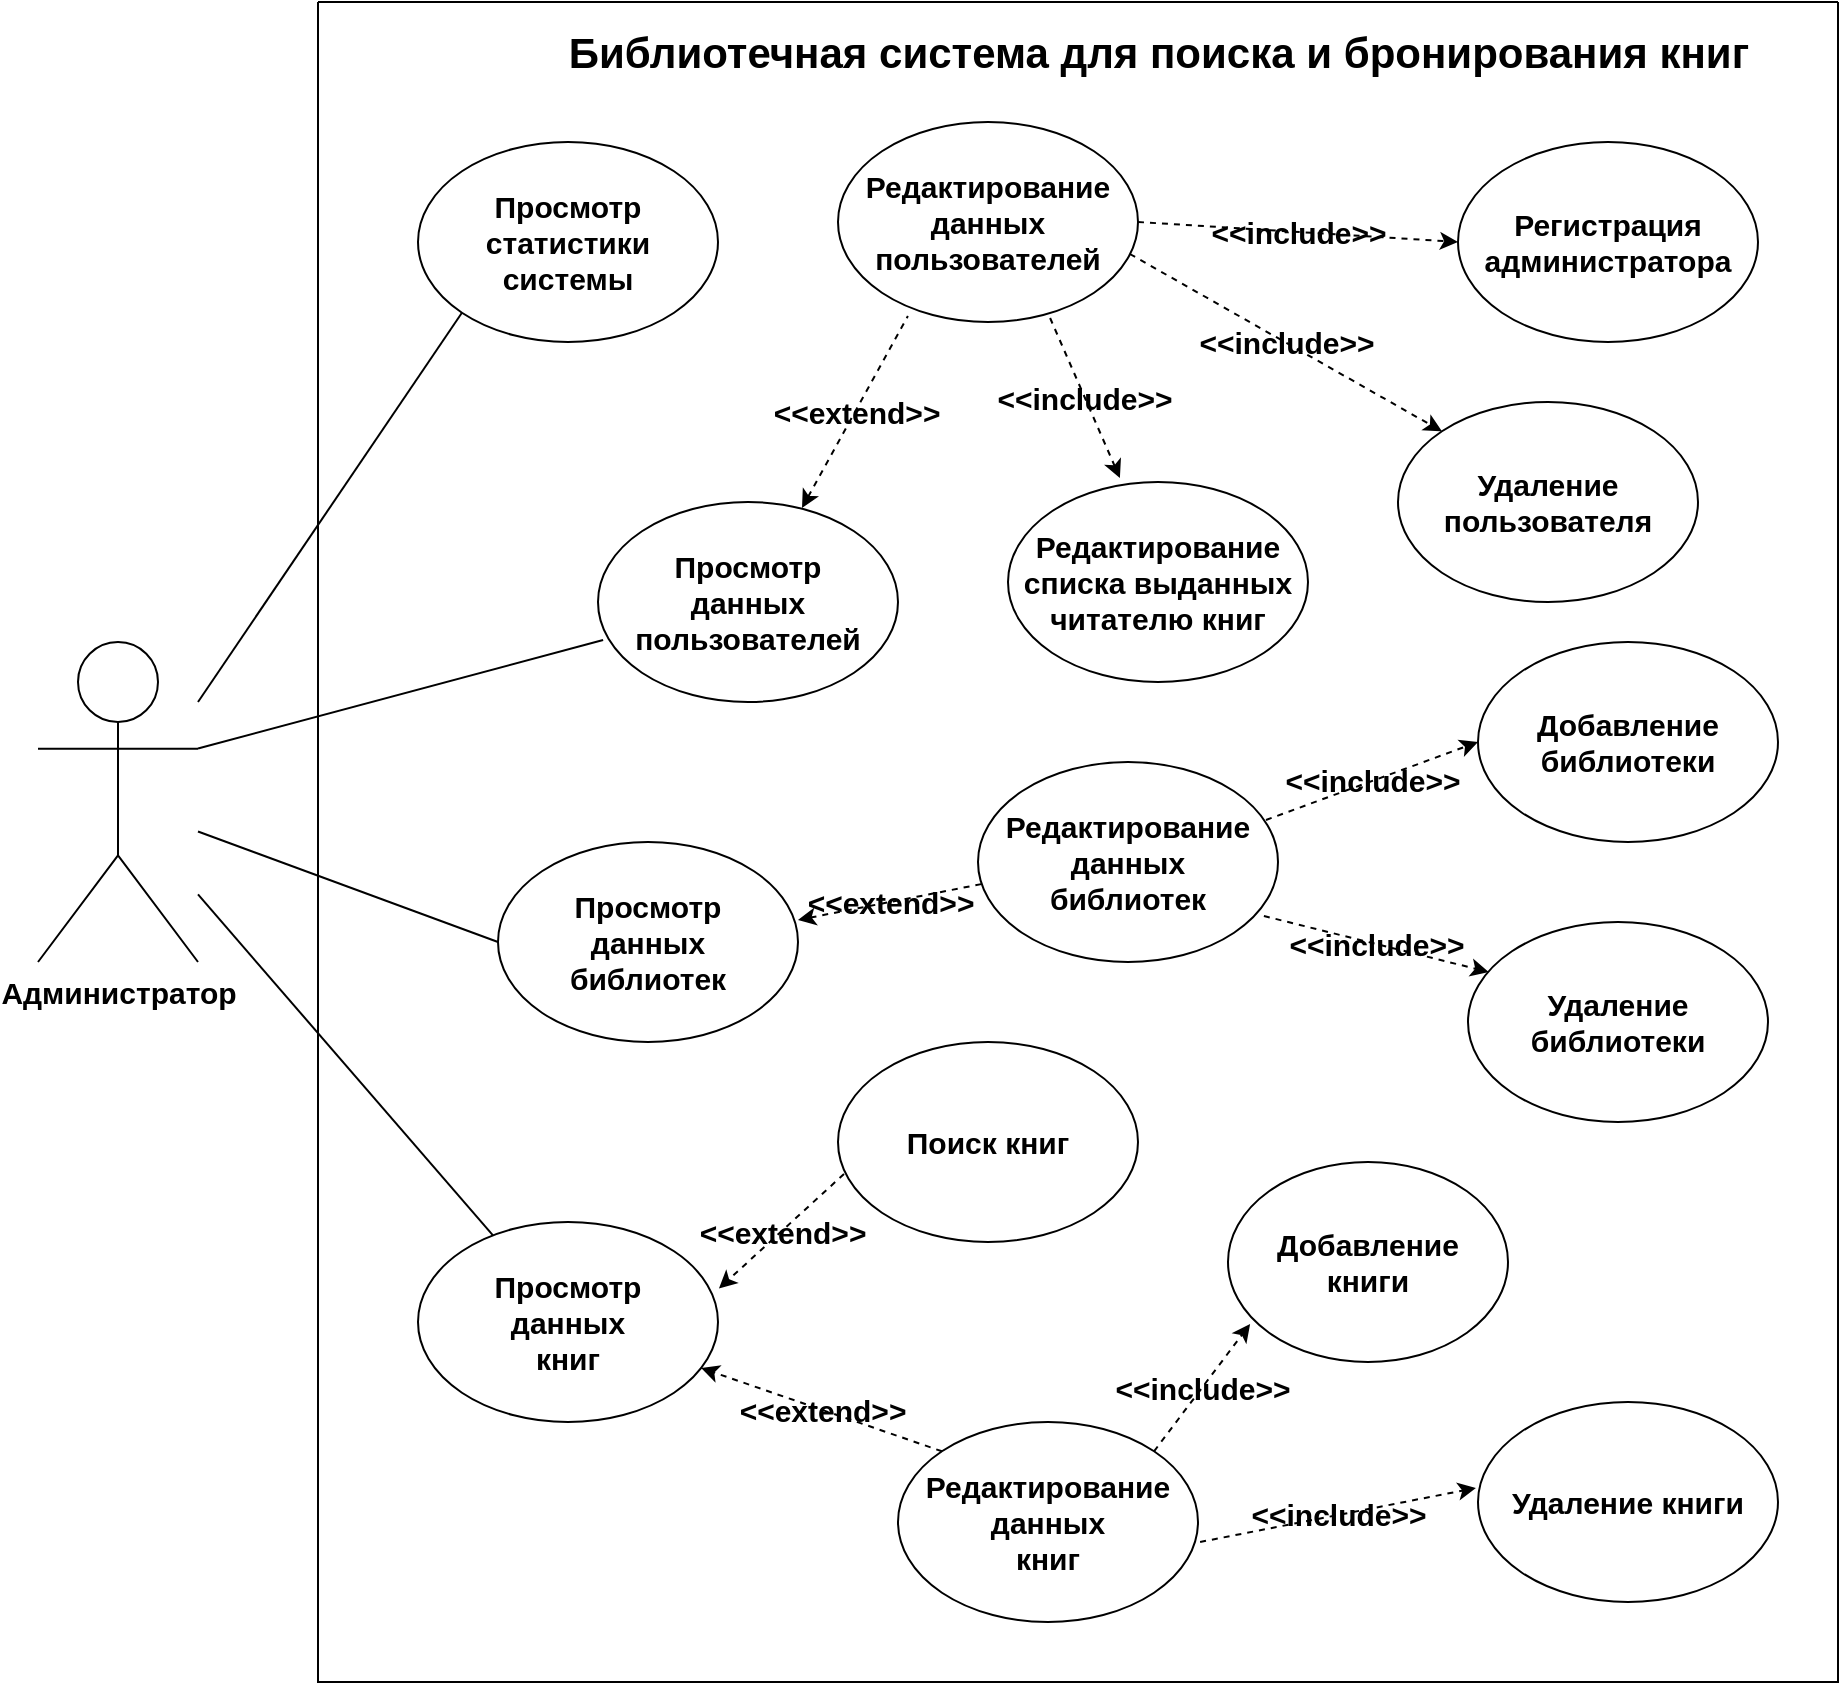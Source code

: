 <mxfile version="14.6.13" type="device"><diagram id="1eEwsLm97YfKVC_2imgf" name="Page-1"><mxGraphModel dx="1486" dy="1326" grid="1" gridSize="10" guides="1" tooltips="1" connect="1" arrows="1" fold="1" page="0" pageScale="1" pageWidth="827" pageHeight="1169" math="0" shadow="0"><root><mxCell id="0"/><mxCell id="1" parent="0"/><mxCell id="nC8xY-jUYGHmh64Gt1b1-9" style="rounded=0;orthogonalLoop=1;jettySize=auto;html=1;entryX=0.017;entryY=0.69;entryDx=0;entryDy=0;endArrow=none;endFill=0;fontSize=15;fontStyle=1;labelBackgroundColor=none;entryPerimeter=0;exitX=1;exitY=0.333;exitDx=0;exitDy=0;exitPerimeter=0;" parent="1" source="nC8xY-jUYGHmh64Gt1b1-1" target="nC8xY-jUYGHmh64Gt1b1-4" edge="1"><mxGeometry relative="1" as="geometry"><mxPoint x="-40" y="240" as="sourcePoint"/></mxGeometry></mxCell><mxCell id="nC8xY-jUYGHmh64Gt1b1-10" style="edgeStyle=none;rounded=0;orthogonalLoop=1;jettySize=auto;html=1;entryX=0;entryY=0.5;entryDx=0;entryDy=0;endArrow=none;endFill=0;fontSize=15;fontStyle=1;labelBackgroundColor=none;" parent="1" source="nC8xY-jUYGHmh64Gt1b1-1" target="nC8xY-jUYGHmh64Gt1b1-5" edge="1"><mxGeometry relative="1" as="geometry"><mxPoint x="-20" y="253" as="sourcePoint"/></mxGeometry></mxCell><mxCell id="nC8xY-jUYGHmh64Gt1b1-1" value="Администратор" style="shape=umlActor;verticalLabelPosition=bottom;verticalAlign=top;html=1;outlineConnect=0;fontSize=15;fontStyle=1;labelBackgroundColor=none;fillColor=none;" parent="1" vertex="1"><mxGeometry x="-120" y="200" width="80" height="160" as="geometry"/></mxCell><mxCell id="nC8xY-jUYGHmh64Gt1b1-2" value="" style="swimlane;startSize=0;fontSize=15;fontStyle=1;labelBackgroundColor=none;" parent="1" vertex="1"><mxGeometry x="20" y="-120" width="760" height="840" as="geometry"/></mxCell><mxCell id="nC8xY-jUYGHmh64Gt1b1-3" value="&lt;font style=&quot;font-size: 21px&quot;&gt;Библиотечная система для поиска и бронирования книг&lt;/font&gt;" style="text;html=1;align=center;verticalAlign=middle;resizable=0;points=[];autosize=1;strokeColor=none;fontSize=15;fontStyle=1;labelBackgroundColor=none;" parent="nC8xY-jUYGHmh64Gt1b1-2" vertex="1"><mxGeometry x="115" y="10" width="610" height="30" as="geometry"/></mxCell><mxCell id="nC8xY-jUYGHmh64Gt1b1-27" value="&amp;lt;&amp;lt;extend&amp;gt;&amp;gt;" style="edgeStyle=none;rounded=0;orthogonalLoop=1;jettySize=auto;html=1;exitX=0.68;exitY=0.03;exitDx=0;exitDy=0;dashed=1;endArrow=none;endFill=0;startArrow=classic;startFill=1;fontSize=15;fontStyle=1;labelBackgroundColor=none;exitPerimeter=0;entryX=0.233;entryY=0.97;entryDx=0;entryDy=0;entryPerimeter=0;" parent="nC8xY-jUYGHmh64Gt1b1-2" source="nC8xY-jUYGHmh64Gt1b1-4" target="nC8xY-jUYGHmh64Gt1b1-26" edge="1"><mxGeometry relative="1" as="geometry"/></mxCell><mxCell id="nC8xY-jUYGHmh64Gt1b1-4" value="Просмотр&lt;br&gt;данных&lt;br&gt;пользователей" style="ellipse;whiteSpace=wrap;html=1;fontSize=15;fontStyle=1;labelBackgroundColor=none;fillColor=none;" parent="nC8xY-jUYGHmh64Gt1b1-2" vertex="1"><mxGeometry x="140" y="250" width="150" height="100" as="geometry"/></mxCell><mxCell id="nC8xY-jUYGHmh64Gt1b1-5" value="Просмотр&lt;br&gt;данных&lt;br&gt;библиотек" style="ellipse;whiteSpace=wrap;html=1;fontSize=15;fontStyle=1;labelBackgroundColor=none;fillColor=none;" parent="nC8xY-jUYGHmh64Gt1b1-2" vertex="1"><mxGeometry x="90" y="420" width="150" height="100" as="geometry"/></mxCell><mxCell id="nC8xY-jUYGHmh64Gt1b1-19" value="Регистрация администратора" style="ellipse;whiteSpace=wrap;html=1;fontSize=15;fontStyle=1;labelBackgroundColor=none;fillColor=none;" parent="nC8xY-jUYGHmh64Gt1b1-2" vertex="1"><mxGeometry x="570" y="70" width="150" height="100" as="geometry"/></mxCell><mxCell id="nC8xY-jUYGHmh64Gt1b1-23" value="Удаление пользователя" style="ellipse;whiteSpace=wrap;html=1;fontSize=15;fontStyle=1;labelBackgroundColor=none;fillColor=none;" parent="nC8xY-jUYGHmh64Gt1b1-2" vertex="1"><mxGeometry x="540" y="200" width="150" height="100" as="geometry"/></mxCell><mxCell id="nC8xY-jUYGHmh64Gt1b1-28" value="&amp;lt;&amp;lt;include&amp;gt;&amp;gt;" style="edgeStyle=none;rounded=0;orthogonalLoop=1;jettySize=auto;html=1;exitX=1;exitY=0.5;exitDx=0;exitDy=0;entryX=0;entryY=0.5;entryDx=0;entryDy=0;dashed=1;startArrow=none;startFill=0;endArrow=classic;endFill=1;fontSize=15;fontStyle=1;labelBackgroundColor=none;" parent="nC8xY-jUYGHmh64Gt1b1-2" source="nC8xY-jUYGHmh64Gt1b1-26" target="nC8xY-jUYGHmh64Gt1b1-19" edge="1"><mxGeometry relative="1" as="geometry"/></mxCell><mxCell id="nC8xY-jUYGHmh64Gt1b1-29" value="&amp;lt;&amp;lt;include&amp;gt;&amp;gt;" style="edgeStyle=none;rounded=0;orthogonalLoop=1;jettySize=auto;html=1;exitX=0.973;exitY=0.66;exitDx=0;exitDy=0;entryX=0;entryY=0;entryDx=0;entryDy=0;dashed=1;startArrow=none;startFill=0;endArrow=classic;endFill=1;fontSize=15;fontStyle=1;labelBackgroundColor=none;exitPerimeter=0;" parent="nC8xY-jUYGHmh64Gt1b1-2" source="nC8xY-jUYGHmh64Gt1b1-26" target="nC8xY-jUYGHmh64Gt1b1-23" edge="1"><mxGeometry relative="1" as="geometry"/></mxCell><mxCell id="nC8xY-jUYGHmh64Gt1b1-26" value="Редактирование данных пользователей" style="ellipse;whiteSpace=wrap;html=1;fontSize=15;fontStyle=1;labelBackgroundColor=none;fillColor=none;" parent="nC8xY-jUYGHmh64Gt1b1-2" vertex="1"><mxGeometry x="260" y="60" width="150" height="100" as="geometry"/></mxCell><mxCell id="nC8xY-jUYGHmh64Gt1b1-36" value="Просмотр&lt;br&gt;данных&lt;br&gt;книг" style="ellipse;whiteSpace=wrap;html=1;fontSize=15;fontStyle=1;labelBackgroundColor=none;fillColor=none;" parent="nC8xY-jUYGHmh64Gt1b1-2" vertex="1"><mxGeometry x="50" y="610" width="150" height="100" as="geometry"/></mxCell><mxCell id="nC8xY-jUYGHmh64Gt1b1-51" value="&lt;span style=&quot;font-weight: 700&quot;&gt;&amp;lt;&amp;lt;extend&amp;gt;&amp;gt;&lt;/span&gt;" style="edgeStyle=none;rounded=0;orthogonalLoop=1;jettySize=auto;html=1;exitX=0;exitY=0;exitDx=0;exitDy=0;fontSize=15;startArrow=none;startFill=0;endArrow=classic;endFill=1;dashed=1;labelBackgroundColor=none;" parent="nC8xY-jUYGHmh64Gt1b1-2" source="nC8xY-jUYGHmh64Gt1b1-50" target="nC8xY-jUYGHmh64Gt1b1-36" edge="1"><mxGeometry relative="1" as="geometry"/></mxCell><mxCell id="nC8xY-jUYGHmh64Gt1b1-54" value="&lt;span style=&quot;font-weight: 700&quot;&gt;&amp;lt;&amp;lt;include&amp;gt;&amp;gt;&lt;/span&gt;" style="edgeStyle=none;rounded=0;orthogonalLoop=1;jettySize=auto;html=1;exitX=1;exitY=0;exitDx=0;exitDy=0;entryX=0.079;entryY=0.81;entryDx=0;entryDy=0;dashed=1;fontSize=15;startArrow=none;startFill=0;endArrow=classic;endFill=1;labelBackgroundColor=none;entryPerimeter=0;" parent="nC8xY-jUYGHmh64Gt1b1-2" source="nC8xY-jUYGHmh64Gt1b1-50" target="nC8xY-jUYGHmh64Gt1b1-52" edge="1"><mxGeometry relative="1" as="geometry"><mxPoint x="562.324" y="575.592" as="targetPoint"/></mxGeometry></mxCell><mxCell id="nC8xY-jUYGHmh64Gt1b1-55" value="&lt;span style=&quot;font-weight: 700&quot;&gt;&amp;lt;&amp;lt;include&amp;gt;&amp;gt;&lt;/span&gt;" style="edgeStyle=none;rounded=0;orthogonalLoop=1;jettySize=auto;html=1;exitX=1.007;exitY=0.6;exitDx=0;exitDy=0;dashed=1;fontSize=15;startArrow=none;startFill=0;endArrow=classic;endFill=1;labelBackgroundColor=none;exitPerimeter=0;entryX=-0.007;entryY=0.43;entryDx=0;entryDy=0;entryPerimeter=0;" parent="nC8xY-jUYGHmh64Gt1b1-2" source="nC8xY-jUYGHmh64Gt1b1-50" target="nC8xY-jUYGHmh64Gt1b1-53" edge="1"><mxGeometry relative="1" as="geometry"/></mxCell><mxCell id="nC8xY-jUYGHmh64Gt1b1-50" value="Редактирование данных&lt;br&gt;книг" style="ellipse;whiteSpace=wrap;html=1;fontSize=15;fontStyle=1;labelBackgroundColor=none;fillColor=none;" parent="nC8xY-jUYGHmh64Gt1b1-2" vertex="1"><mxGeometry x="290" y="710" width="150" height="100" as="geometry"/></mxCell><mxCell id="nC8xY-jUYGHmh64Gt1b1-52" value="Добавление&lt;br&gt;книги" style="ellipse;whiteSpace=wrap;html=1;fontSize=15;fontStyle=1;labelBackgroundColor=none;fillColor=none;" parent="nC8xY-jUYGHmh64Gt1b1-2" vertex="1"><mxGeometry x="455" y="580" width="140" height="100" as="geometry"/></mxCell><mxCell id="nC8xY-jUYGHmh64Gt1b1-53" value="Удаление книги" style="ellipse;whiteSpace=wrap;html=1;fontSize=15;fontStyle=1;labelBackgroundColor=none;fillColor=none;" parent="nC8xY-jUYGHmh64Gt1b1-2" vertex="1"><mxGeometry x="580" y="700" width="150" height="100" as="geometry"/></mxCell><mxCell id="owC4zcLg2hRnqhh_YX6K-1" value="Просмотр статистики системы" style="ellipse;whiteSpace=wrap;html=1;fontSize=15;fontStyle=1;labelBackgroundColor=none;fillColor=none;" parent="nC8xY-jUYGHmh64Gt1b1-2" vertex="1"><mxGeometry x="50" y="70" width="150" height="100" as="geometry"/></mxCell><mxCell id="owC4zcLg2hRnqhh_YX6K-3" value="Редактирование&lt;br&gt;списка выданных&lt;br&gt;читателю книг" style="ellipse;whiteSpace=wrap;html=1;fontSize=15;fontStyle=1;labelBackgroundColor=none;fillColor=none;" parent="nC8xY-jUYGHmh64Gt1b1-2" vertex="1"><mxGeometry x="345" y="240" width="150" height="100" as="geometry"/></mxCell><mxCell id="owC4zcLg2hRnqhh_YX6K-4" value="&amp;lt;&amp;lt;include&amp;gt;&amp;gt;" style="edgeStyle=none;rounded=0;orthogonalLoop=1;jettySize=auto;html=1;entryX=0.373;entryY=-0.02;entryDx=0;entryDy=0;dashed=1;startArrow=none;startFill=0;endArrow=classic;endFill=1;fontSize=15;fontStyle=1;labelBackgroundColor=none;exitX=0.707;exitY=0.98;exitDx=0;exitDy=0;exitPerimeter=0;entryPerimeter=0;" parent="nC8xY-jUYGHmh64Gt1b1-2" source="nC8xY-jUYGHmh64Gt1b1-26" target="owC4zcLg2hRnqhh_YX6K-3" edge="1"><mxGeometry relative="1" as="geometry"><mxPoint x="470" y="230" as="sourcePoint"/><mxPoint x="633.15" y="228.5" as="targetPoint"/></mxGeometry></mxCell><mxCell id="owC4zcLg2hRnqhh_YX6K-5" value="&amp;lt;&amp;lt;extend&amp;gt;&amp;gt;" style="edgeStyle=none;rounded=0;orthogonalLoop=1;jettySize=auto;html=1;exitX=1;exitY=0.39;exitDx=0;exitDy=0;dashed=1;endArrow=none;endFill=0;startArrow=classic;startFill=1;fontSize=15;fontStyle=1;labelBackgroundColor=none;entryX=0.013;entryY=0.61;entryDx=0;entryDy=0;entryPerimeter=0;exitPerimeter=0;" parent="nC8xY-jUYGHmh64Gt1b1-2" source="nC8xY-jUYGHmh64Gt1b1-5" target="owC4zcLg2hRnqhh_YX6K-10" edge="1"><mxGeometry relative="1" as="geometry"><mxPoint x="267.779" y="564.476" as="sourcePoint"/></mxGeometry></mxCell><mxCell id="owC4zcLg2hRnqhh_YX6K-6" value="Добавление&lt;br&gt;библиотеки" style="ellipse;whiteSpace=wrap;html=1;fontSize=15;fontStyle=1;labelBackgroundColor=none;fillColor=none;" parent="nC8xY-jUYGHmh64Gt1b1-2" vertex="1"><mxGeometry x="580" y="320" width="150" height="100" as="geometry"/></mxCell><mxCell id="owC4zcLg2hRnqhh_YX6K-7" value="Удаление библиотеки" style="ellipse;whiteSpace=wrap;html=1;fontSize=15;fontStyle=1;labelBackgroundColor=none;fillColor=none;" parent="nC8xY-jUYGHmh64Gt1b1-2" vertex="1"><mxGeometry x="575" y="460" width="150" height="100" as="geometry"/></mxCell><mxCell id="owC4zcLg2hRnqhh_YX6K-8" value="&amp;lt;&amp;lt;include&amp;gt;&amp;gt;" style="edgeStyle=none;rounded=0;orthogonalLoop=1;jettySize=auto;html=1;entryX=0;entryY=0.5;entryDx=0;entryDy=0;dashed=1;startArrow=none;startFill=0;endArrow=classic;endFill=1;fontSize=15;fontStyle=1;labelBackgroundColor=none;exitX=0.96;exitY=0.29;exitDx=0;exitDy=0;exitPerimeter=0;" parent="nC8xY-jUYGHmh64Gt1b1-2" source="owC4zcLg2hRnqhh_YX6K-10" target="owC4zcLg2hRnqhh_YX6K-6" edge="1"><mxGeometry relative="1" as="geometry"/></mxCell><mxCell id="owC4zcLg2hRnqhh_YX6K-9" value="&amp;lt;&amp;lt;include&amp;gt;&amp;gt;" style="edgeStyle=none;rounded=0;orthogonalLoop=1;jettySize=auto;html=1;exitX=0.953;exitY=0.77;exitDx=0;exitDy=0;entryX=0.069;entryY=0.25;entryDx=0;entryDy=0;dashed=1;startArrow=none;startFill=0;endArrow=classic;endFill=1;fontSize=15;fontStyle=1;labelBackgroundColor=none;entryPerimeter=0;exitPerimeter=0;" parent="nC8xY-jUYGHmh64Gt1b1-2" source="owC4zcLg2hRnqhh_YX6K-10" target="owC4zcLg2hRnqhh_YX6K-7" edge="1"><mxGeometry relative="1" as="geometry"/></mxCell><mxCell id="owC4zcLg2hRnqhh_YX6K-10" value="Редактирование данных&lt;br&gt;библиотек" style="ellipse;whiteSpace=wrap;html=1;fontSize=15;fontStyle=1;labelBackgroundColor=none;fillColor=none;" parent="nC8xY-jUYGHmh64Gt1b1-2" vertex="1"><mxGeometry x="330" y="380" width="150" height="100" as="geometry"/></mxCell><mxCell id="owC4zcLg2hRnqhh_YX6K-11" value="Поиск книг" style="ellipse;whiteSpace=wrap;html=1;fontSize=15;fontStyle=1;labelBackgroundColor=none;fillColor=none;" parent="nC8xY-jUYGHmh64Gt1b1-2" vertex="1"><mxGeometry x="260" y="520" width="150" height="100" as="geometry"/></mxCell><mxCell id="owC4zcLg2hRnqhh_YX6K-12" value="&lt;span style=&quot;font-weight: 700&quot;&gt;&amp;lt;&amp;lt;extend&amp;gt;&amp;gt;&lt;/span&gt;" style="edgeStyle=none;rounded=0;orthogonalLoop=1;jettySize=auto;html=1;exitX=0.02;exitY=0.66;exitDx=0;exitDy=0;fontSize=15;startArrow=none;startFill=0;endArrow=classic;endFill=1;dashed=1;labelBackgroundColor=none;entryX=1.003;entryY=0.333;entryDx=0;entryDy=0;entryPerimeter=0;exitPerimeter=0;" parent="nC8xY-jUYGHmh64Gt1b1-2" source="owC4zcLg2hRnqhh_YX6K-11" target="nC8xY-jUYGHmh64Gt1b1-36" edge="1"><mxGeometry relative="1" as="geometry"><mxPoint x="277.401" y="654.316" as="sourcePoint"/><mxPoint x="169.995" y="600.003" as="targetPoint"/></mxGeometry></mxCell><mxCell id="nC8xY-jUYGHmh64Gt1b1-49" style="edgeStyle=none;rounded=0;orthogonalLoop=1;jettySize=auto;html=1;fontSize=15;startArrow=none;startFill=0;endArrow=none;endFill=0;labelBackgroundColor=none;" parent="1" source="nC8xY-jUYGHmh64Gt1b1-36" target="nC8xY-jUYGHmh64Gt1b1-1" edge="1"><mxGeometry relative="1" as="geometry"/></mxCell><mxCell id="owC4zcLg2hRnqhh_YX6K-2" value="" style="endArrow=none;html=1;labelBackgroundColor=none;entryX=0;entryY=1;entryDx=0;entryDy=0;" parent="1" target="owC4zcLg2hRnqhh_YX6K-1" edge="1"><mxGeometry width="50" height="50" relative="1" as="geometry"><mxPoint x="-40" y="230" as="sourcePoint"/><mxPoint x="130" y="130" as="targetPoint"/></mxGeometry></mxCell></root></mxGraphModel></diagram></mxfile>